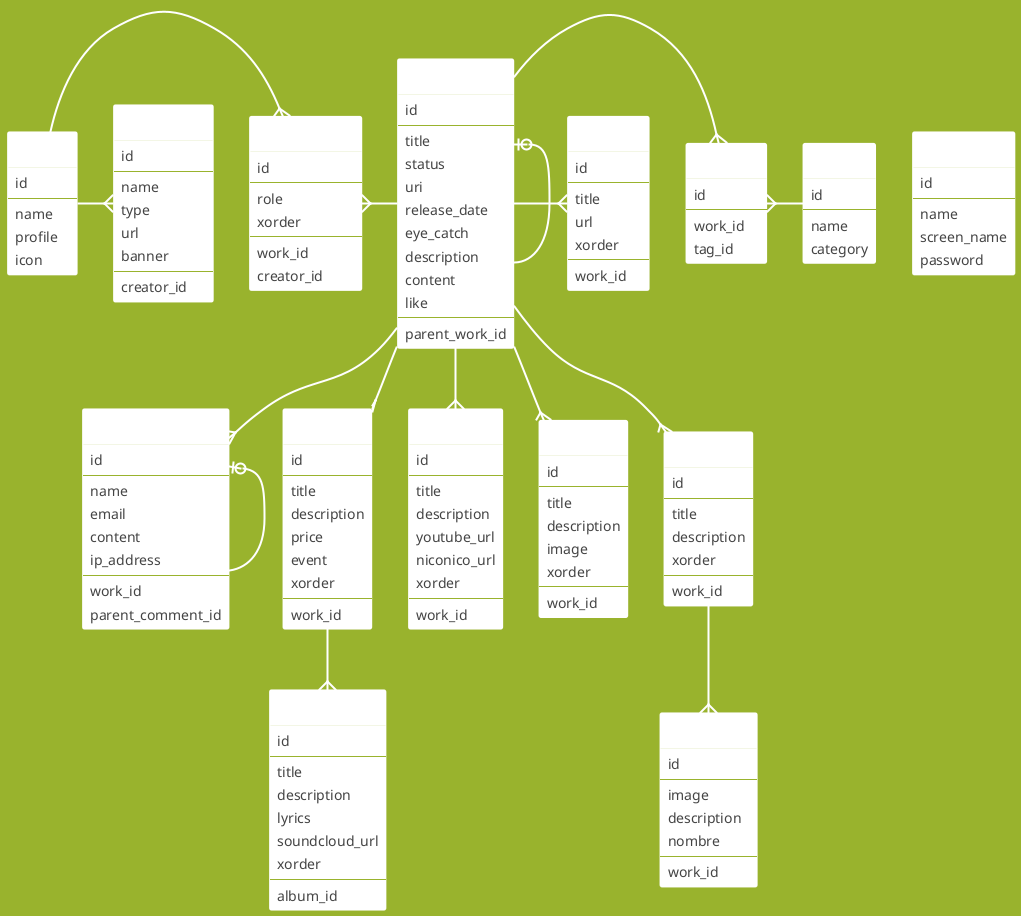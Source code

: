 @startuml

hide circle

skinparam Shadowing false
skinparam DefaultFontName "Ricty Diminished"
skinparam DefaultFontSize 14
skinparam DefaultFontStyle bold
skinparam classFontSize 16
skinparam classFontStyle bold
skinparam ArrowColor white
skinparam ArrowThickness 2
skinparam Padding 2
skinparam ClassBorderThickness 0

skinparam DefaultFontColor #444
skinparam BackgroundColor #99b32d
skinparam ClassBorderColor #99b32d
skinparam ClassHeaderBackgroundColor #c46
skinparam ClassBackgroundColor #fff
skinparam StereotypeCBackgroundColor #fff
skinparam classFontColor #fff

entity User {
  id
  --
  name
  screen_name
  password
}

entity Work {
  id
  --
  title
  status
  uri
  release_date
  eye_catch
  description
  content
  like
  --
  parent_work_id
}

entity Tag {
  id
  --
  name
  category
}

entity WorkTag {
  id
  --
  work_id
  tag_id
}

entity Comment {
  id
  --
  name
  email
  content
  ip_address
  --
  work_id
  parent_comment_id
}

entity WorkSite {
  id
  --
  title
  url
  xorder
  --
  work_id
}

entity Album {
  id
  --
  title
  description
  price
  event
  xorder
  --
  work_id
}

entity Music {
  id
  --
  title
  description
  lyrics
  soundcloud_url
  xorder
  --
  album_id
}

entity Movie {
  id
  --
  title
  description
  youtube_url
  niconico_url
  xorder
  --
  work_id
}

entity Artwork {
  id
  --
  title
  description
  image
  xorder
  --
  work_id
}

entity Comic {
  id
  --
  title
  description
  xorder
  --
  work_id
}

entity ComicPage {
  id
  --
  image
  description
  nombre
  --
  work_id
}

entity WorkCreator {
  id
  --
  role
  xorder
  --
  work_id
  creator_id
}

entity Creator {
  id
  --
  name
  profile
  icon
}

entity CreatorSite {
  id
  --
  name
  type
  url
  banner
  --
  creator_id
}

Work -{ WorkTag
WorkTag }- Tag
Work --{ Comment
Comment |o- Comment
Work -{ WorkSite
Work --{ Album
Album --{ Music
Work --{ Artwork
Work --{ Movie
Work --{ Comic
Comic --{ ComicPage
Creator -{ WorkCreator
WorkCreator }- Work
Creator -{ CreatorSite
Work |o- Work

@enduml
